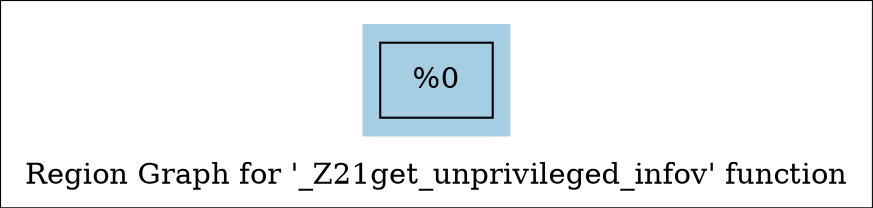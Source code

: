digraph "Region Graph for '_Z21get_unprivileged_infov' function" {
	label="Region Graph for '_Z21get_unprivileged_infov' function";

	Node0xd6e4c0 [shape=record,label="{%0}"];
	colorscheme = "paired12"
        subgraph cluster_0xd90f40 {
          label = "";
          style = filled;
          color = 1
          Node0xd6e4c0;
        }
}
